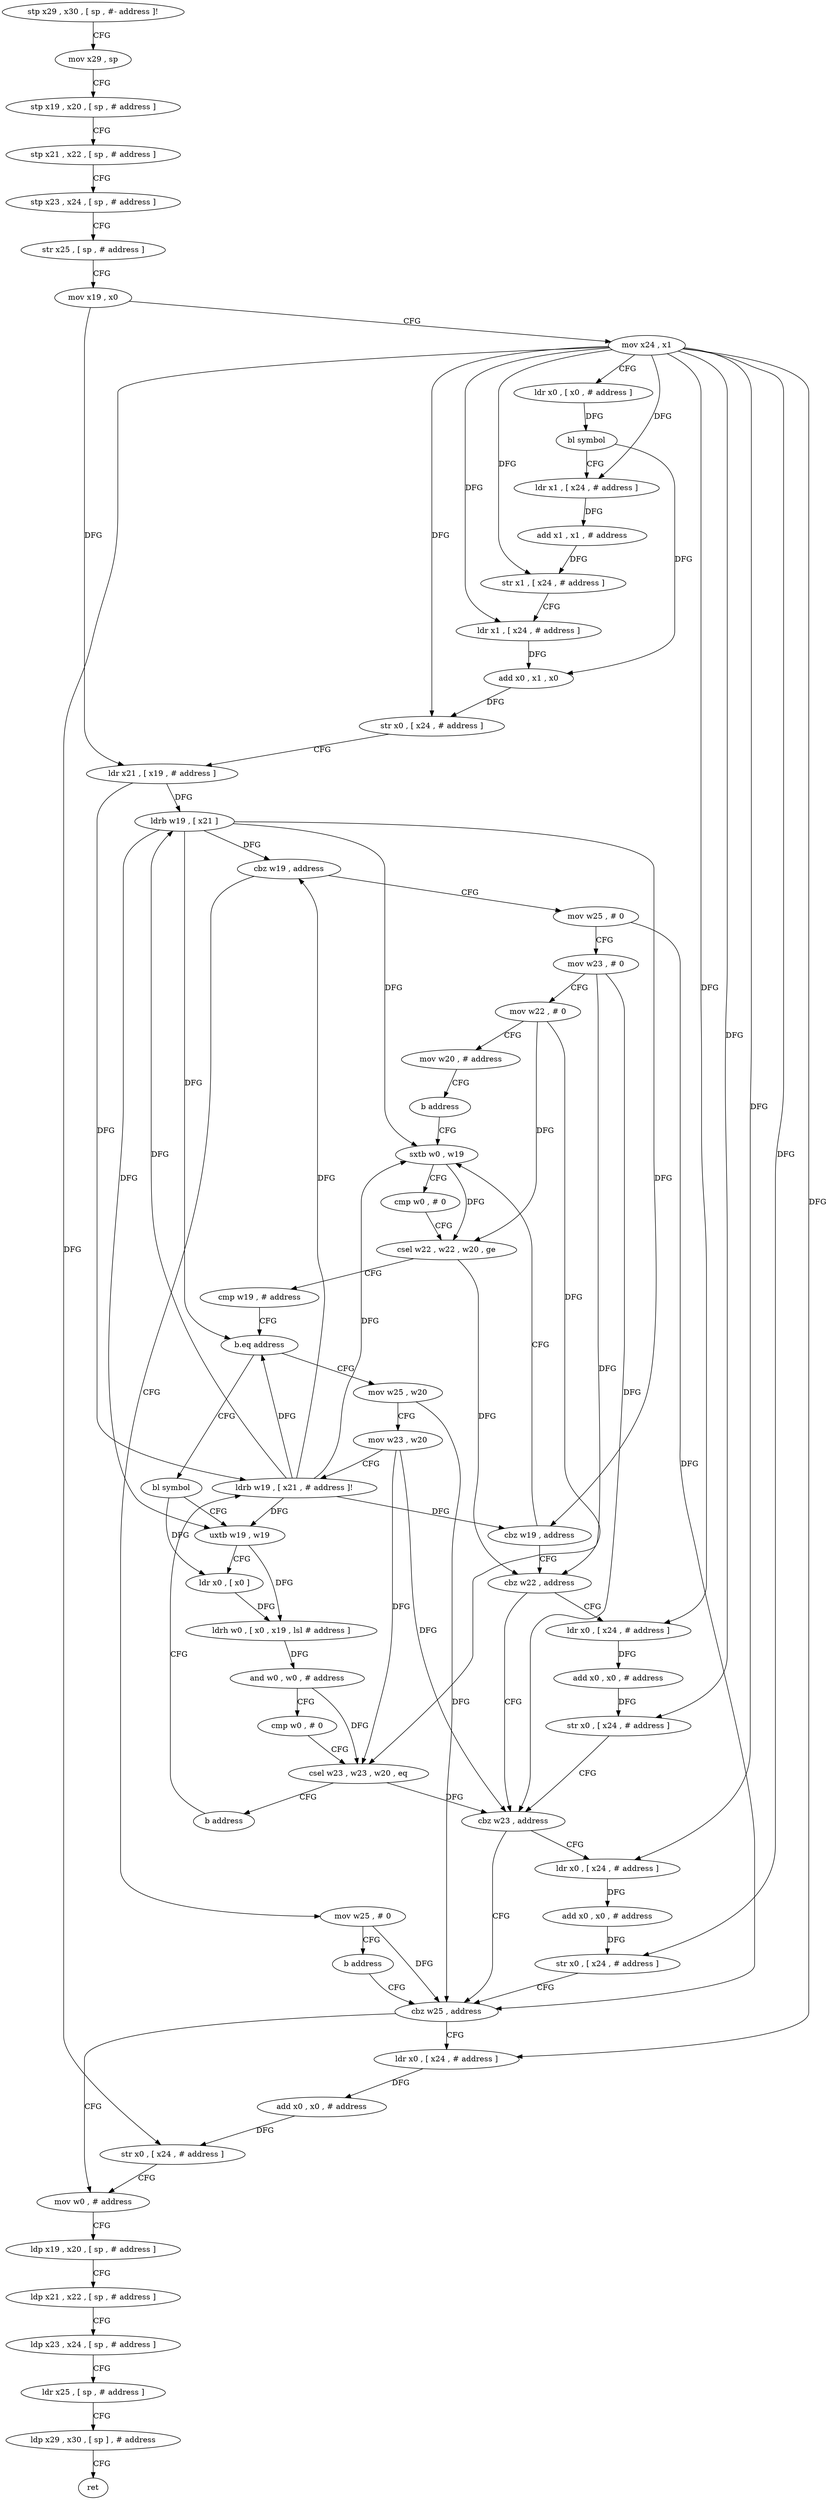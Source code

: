 digraph "func" {
"4205628" [label = "stp x29 , x30 , [ sp , #- address ]!" ]
"4205632" [label = "mov x29 , sp" ]
"4205636" [label = "stp x19 , x20 , [ sp , # address ]" ]
"4205640" [label = "stp x21 , x22 , [ sp , # address ]" ]
"4205644" [label = "stp x23 , x24 , [ sp , # address ]" ]
"4205648" [label = "str x25 , [ sp , # address ]" ]
"4205652" [label = "mov x19 , x0" ]
"4205656" [label = "mov x24 , x1" ]
"4205660" [label = "ldr x0 , [ x0 , # address ]" ]
"4205664" [label = "bl symbol" ]
"4205668" [label = "ldr x1 , [ x24 , # address ]" ]
"4205672" [label = "add x1 , x1 , # address" ]
"4205676" [label = "str x1 , [ x24 , # address ]" ]
"4205680" [label = "ldr x1 , [ x24 , # address ]" ]
"4205684" [label = "add x0 , x1 , x0" ]
"4205688" [label = "str x0 , [ x24 , # address ]" ]
"4205692" [label = "ldr x21 , [ x19 , # address ]" ]
"4205696" [label = "ldrb w19 , [ x21 ]" ]
"4205700" [label = "cbz w19 , address" ]
"4205868" [label = "mov w25 , # 0" ]
"4205704" [label = "mov w25 , # 0" ]
"4205872" [label = "b address" ]
"4205824" [label = "cbz w25 , address" ]
"4205708" [label = "mov w23 , # 0" ]
"4205712" [label = "mov w22 , # 0" ]
"4205716" [label = "mov w20 , # address" ]
"4205720" [label = "b address" ]
"4205740" [label = "sxtb w0 , w19" ]
"4205840" [label = "mov w0 , # address" ]
"4205828" [label = "ldr x0 , [ x24 , # address ]" ]
"4205744" [label = "cmp w0 , # 0" ]
"4205748" [label = "csel w22 , w22 , w20 , ge" ]
"4205752" [label = "cmp w19 , # address" ]
"4205756" [label = "b.eq address" ]
"4205724" [label = "mov w25 , w20" ]
"4205760" [label = "bl symbol" ]
"4205844" [label = "ldp x19 , x20 , [ sp , # address ]" ]
"4205848" [label = "ldp x21 , x22 , [ sp , # address ]" ]
"4205852" [label = "ldp x23 , x24 , [ sp , # address ]" ]
"4205856" [label = "ldr x25 , [ sp , # address ]" ]
"4205860" [label = "ldp x29 , x30 , [ sp ] , # address" ]
"4205864" [label = "ret" ]
"4205832" [label = "add x0 , x0 , # address" ]
"4205836" [label = "str x0 , [ x24 , # address ]" ]
"4205728" [label = "mov w23 , w20" ]
"4205732" [label = "ldrb w19 , [ x21 , # address ]!" ]
"4205764" [label = "uxtb w19 , w19" ]
"4205768" [label = "ldr x0 , [ x0 ]" ]
"4205772" [label = "ldrh w0 , [ x0 , x19 , lsl # address ]" ]
"4205776" [label = "and w0 , w0 , # address" ]
"4205780" [label = "cmp w0 , # 0" ]
"4205784" [label = "csel w23 , w23 , w20 , eq" ]
"4205788" [label = "b address" ]
"4205792" [label = "cbz w22 , address" ]
"4205808" [label = "cbz w23 , address" ]
"4205796" [label = "ldr x0 , [ x24 , # address ]" ]
"4205736" [label = "cbz w19 , address" ]
"4205812" [label = "ldr x0 , [ x24 , # address ]" ]
"4205800" [label = "add x0 , x0 , # address" ]
"4205804" [label = "str x0 , [ x24 , # address ]" ]
"4205816" [label = "add x0 , x0 , # address" ]
"4205820" [label = "str x0 , [ x24 , # address ]" ]
"4205628" -> "4205632" [ label = "CFG" ]
"4205632" -> "4205636" [ label = "CFG" ]
"4205636" -> "4205640" [ label = "CFG" ]
"4205640" -> "4205644" [ label = "CFG" ]
"4205644" -> "4205648" [ label = "CFG" ]
"4205648" -> "4205652" [ label = "CFG" ]
"4205652" -> "4205656" [ label = "CFG" ]
"4205652" -> "4205692" [ label = "DFG" ]
"4205656" -> "4205660" [ label = "CFG" ]
"4205656" -> "4205668" [ label = "DFG" ]
"4205656" -> "4205676" [ label = "DFG" ]
"4205656" -> "4205680" [ label = "DFG" ]
"4205656" -> "4205688" [ label = "DFG" ]
"4205656" -> "4205828" [ label = "DFG" ]
"4205656" -> "4205836" [ label = "DFG" ]
"4205656" -> "4205796" [ label = "DFG" ]
"4205656" -> "4205804" [ label = "DFG" ]
"4205656" -> "4205812" [ label = "DFG" ]
"4205656" -> "4205820" [ label = "DFG" ]
"4205660" -> "4205664" [ label = "DFG" ]
"4205664" -> "4205668" [ label = "CFG" ]
"4205664" -> "4205684" [ label = "DFG" ]
"4205668" -> "4205672" [ label = "DFG" ]
"4205672" -> "4205676" [ label = "DFG" ]
"4205676" -> "4205680" [ label = "CFG" ]
"4205680" -> "4205684" [ label = "DFG" ]
"4205684" -> "4205688" [ label = "DFG" ]
"4205688" -> "4205692" [ label = "CFG" ]
"4205692" -> "4205696" [ label = "DFG" ]
"4205692" -> "4205732" [ label = "DFG" ]
"4205696" -> "4205700" [ label = "DFG" ]
"4205696" -> "4205740" [ label = "DFG" ]
"4205696" -> "4205756" [ label = "DFG" ]
"4205696" -> "4205764" [ label = "DFG" ]
"4205696" -> "4205736" [ label = "DFG" ]
"4205700" -> "4205868" [ label = "CFG" ]
"4205700" -> "4205704" [ label = "CFG" ]
"4205868" -> "4205872" [ label = "CFG" ]
"4205868" -> "4205824" [ label = "DFG" ]
"4205704" -> "4205708" [ label = "CFG" ]
"4205704" -> "4205824" [ label = "DFG" ]
"4205872" -> "4205824" [ label = "CFG" ]
"4205824" -> "4205840" [ label = "CFG" ]
"4205824" -> "4205828" [ label = "CFG" ]
"4205708" -> "4205712" [ label = "CFG" ]
"4205708" -> "4205784" [ label = "DFG" ]
"4205708" -> "4205808" [ label = "DFG" ]
"4205712" -> "4205716" [ label = "CFG" ]
"4205712" -> "4205748" [ label = "DFG" ]
"4205712" -> "4205792" [ label = "DFG" ]
"4205716" -> "4205720" [ label = "CFG" ]
"4205720" -> "4205740" [ label = "CFG" ]
"4205740" -> "4205744" [ label = "CFG" ]
"4205740" -> "4205748" [ label = "DFG" ]
"4205840" -> "4205844" [ label = "CFG" ]
"4205828" -> "4205832" [ label = "DFG" ]
"4205744" -> "4205748" [ label = "CFG" ]
"4205748" -> "4205752" [ label = "CFG" ]
"4205748" -> "4205792" [ label = "DFG" ]
"4205752" -> "4205756" [ label = "CFG" ]
"4205756" -> "4205724" [ label = "CFG" ]
"4205756" -> "4205760" [ label = "CFG" ]
"4205724" -> "4205728" [ label = "CFG" ]
"4205724" -> "4205824" [ label = "DFG" ]
"4205760" -> "4205764" [ label = "CFG" ]
"4205760" -> "4205768" [ label = "DFG" ]
"4205844" -> "4205848" [ label = "CFG" ]
"4205848" -> "4205852" [ label = "CFG" ]
"4205852" -> "4205856" [ label = "CFG" ]
"4205856" -> "4205860" [ label = "CFG" ]
"4205860" -> "4205864" [ label = "CFG" ]
"4205832" -> "4205836" [ label = "DFG" ]
"4205836" -> "4205840" [ label = "CFG" ]
"4205728" -> "4205732" [ label = "CFG" ]
"4205728" -> "4205784" [ label = "DFG" ]
"4205728" -> "4205808" [ label = "DFG" ]
"4205732" -> "4205736" [ label = "DFG" ]
"4205732" -> "4205696" [ label = "DFG" ]
"4205732" -> "4205700" [ label = "DFG" ]
"4205732" -> "4205740" [ label = "DFG" ]
"4205732" -> "4205756" [ label = "DFG" ]
"4205732" -> "4205764" [ label = "DFG" ]
"4205764" -> "4205768" [ label = "CFG" ]
"4205764" -> "4205772" [ label = "DFG" ]
"4205768" -> "4205772" [ label = "DFG" ]
"4205772" -> "4205776" [ label = "DFG" ]
"4205776" -> "4205780" [ label = "CFG" ]
"4205776" -> "4205784" [ label = "DFG" ]
"4205780" -> "4205784" [ label = "CFG" ]
"4205784" -> "4205788" [ label = "CFG" ]
"4205784" -> "4205808" [ label = "DFG" ]
"4205788" -> "4205732" [ label = "CFG" ]
"4205792" -> "4205808" [ label = "CFG" ]
"4205792" -> "4205796" [ label = "CFG" ]
"4205808" -> "4205824" [ label = "CFG" ]
"4205808" -> "4205812" [ label = "CFG" ]
"4205796" -> "4205800" [ label = "DFG" ]
"4205736" -> "4205792" [ label = "CFG" ]
"4205736" -> "4205740" [ label = "CFG" ]
"4205812" -> "4205816" [ label = "DFG" ]
"4205800" -> "4205804" [ label = "DFG" ]
"4205804" -> "4205808" [ label = "CFG" ]
"4205816" -> "4205820" [ label = "DFG" ]
"4205820" -> "4205824" [ label = "CFG" ]
}
